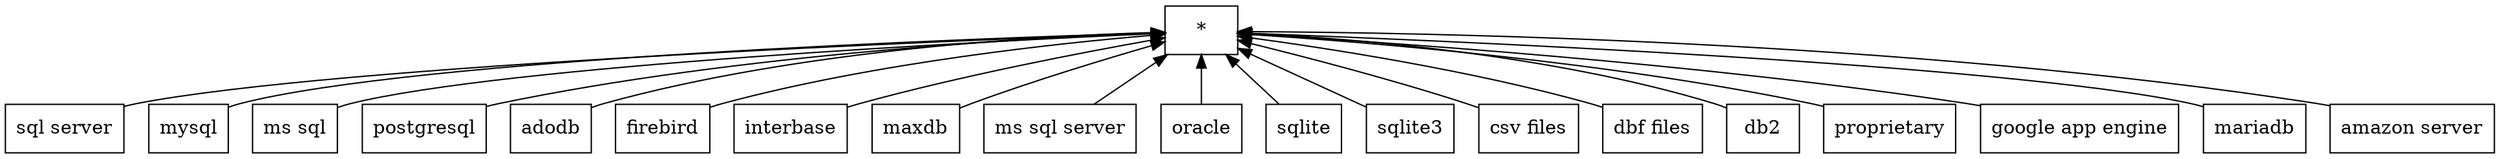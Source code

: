 digraph G { 
 rankdir=BT;
 subgraph ba { 
1 [shape=record,label="{sql server}"];
2 [shape=record,label="{*}"];
3 [shape=record,label="{mysql}"];
4 [shape=record,label="{ms sql}"];
5 [shape=record,label="{postgresql}"];
6 [shape=record,label="{adodb}"];
7 [shape=record,label="{firebird}"];
8 [shape=record,label="{interbase}"];
9 [shape=record,label="{maxdb}"];
10 [shape=record,label="{ms sql server}"];
11 [shape=record,label="{oracle}"];
12 [shape=record,label="{sqlite}"];
13 [shape=record,label="{sqlite3}"];
14 [shape=record,label="{csv files}"];
15 [shape=record,label="{dbf files}"];
16 [shape=record,label="{db2}"];
17 [shape=record,label="{proprietary}"];
18 [shape=record,label="{google app engine}"];
19 [shape=record,label="{mariadb}"];
20 [shape=record,label="{amazon server}"];
1 -> 2
3 -> 2
4 -> 2
5 -> 2
6 -> 2
7 -> 2
8 -> 2
9 -> 2
10 -> 2
11 -> 2
12 -> 2
13 -> 2
14 -> 2
15 -> 2
16 -> 2
17 -> 2
18 -> 2
19 -> 2
20 -> 2
}}